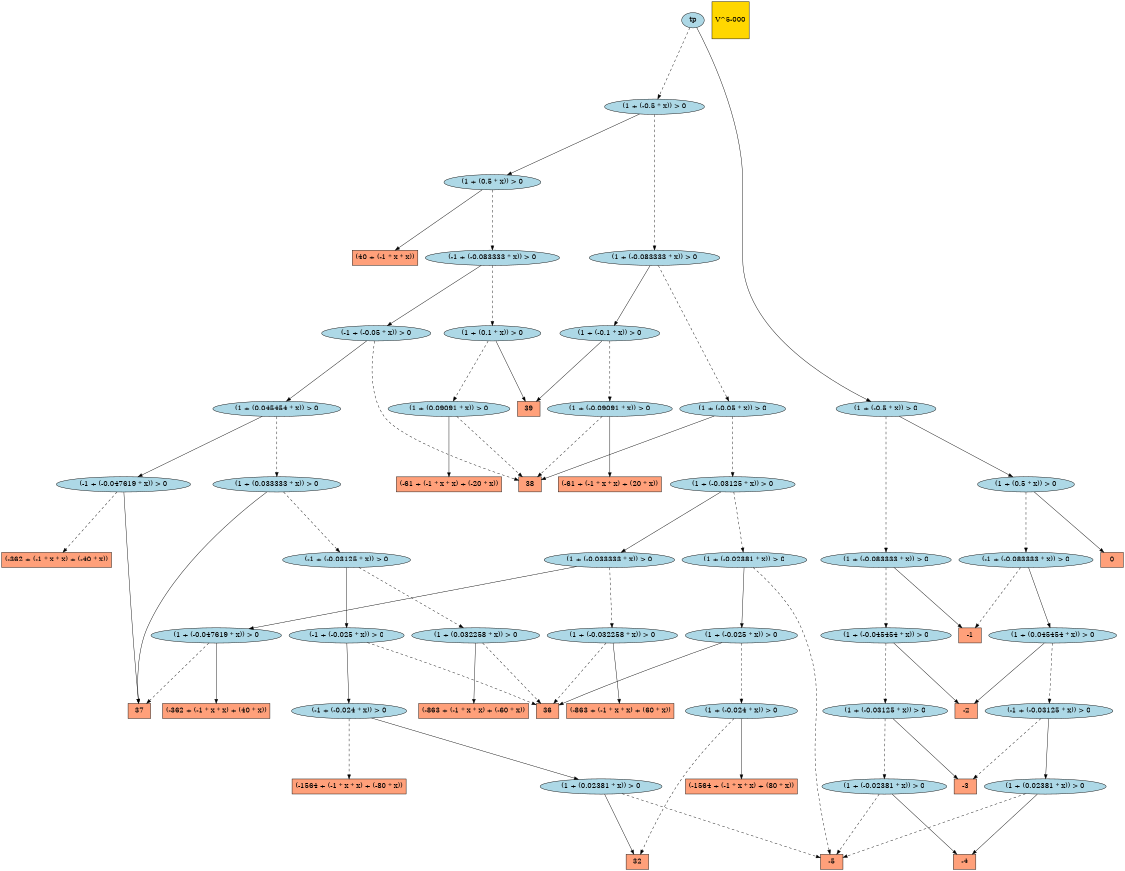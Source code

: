 digraph G { 
graph [ fontname = "Helvetica",fontsize="16",ratio = "auto",
        size="7.5,10",ranksep="2.00" ];
node [fontsize="16"];
"4047" [label="37",fillcolor=lightsalmon,color=black,shape=box,style=filled];
"4045" [label="-4",fillcolor=lightsalmon,color=black,shape=box,style=filled];
"18971" [label="(1 + (0.02381 * x)) > 0",fillcolor=lightblue,color=black,shape=ellipse,style=filled];
"12193" [label="(1 + (-0.032258 * x)) > 0",fillcolor=lightblue,color=black,shape=ellipse,style=filled];
"17280" [label="(1 + (0.032258 * x)) > 0",fillcolor=lightblue,color=black,shape=ellipse,style=filled];
"287" [label="(-61 + (-1 * x * x) + (20 * x))",fillcolor=lightsalmon,color=black,shape=box,style=filled];
"13557" [label="(1 + (-0.083333 * x)) > 0",fillcolor=lightblue,color=black,shape=ellipse,style=filled];
"7949" [label="(-1 + (-0.047619 * x)) > 0",fillcolor=lightblue,color=black,shape=ellipse,style=filled];
"12567" [label="(-1564 + (-1 * x * x) + (-80 * x))",fillcolor=lightsalmon,color=black,shape=box,style=filled];
"19049" [label="(-1 + (-0.03125 * x)) > 0",fillcolor=lightblue,color=black,shape=ellipse,style=filled];
"2205" [label="(1 + (-0.1 * x)) > 0",fillcolor=lightblue,color=black,shape=ellipse,style=filled];
"2204" [label="(1 + (-0.09091 * x)) > 0",fillcolor=lightblue,color=black,shape=ellipse,style=filled];
"18546" [label="(1 + (-0.03125 * x)) > 0",fillcolor=lightblue,color=black,shape=ellipse,style=filled];
"17611" [label="(1 + (0.033333 * x)) > 0",fillcolor=lightblue,color=black,shape=ellipse,style=filled];
"17612" [label="(1 + (0.045454 * x)) > 0",fillcolor=lightblue,color=black,shape=ellipse,style=filled];
"17613" [label="(-1 + (-0.05 * x)) > 0",fillcolor=lightblue,color=black,shape=ellipse,style=filled];
"304" [label="(-61 + (-1 * x * x) + (-20 * x))",fillcolor=lightsalmon,color=black,shape=box,style=filled];
"10862" [label="(-1564 + (-1 * x * x) + (80 * x))",fillcolor=lightsalmon,color=black,shape=box,style=filled];
"5506" [label="(1 + (-0.047619 * x)) > 0",fillcolor=lightblue,color=black,shape=ellipse,style=filled];
"1" [label="0",fillcolor=lightsalmon,color=black,shape=box,style=filled];
"1235" [label="-3",fillcolor=lightsalmon,color=black,shape=box,style=filled];
"18110" [label="(1 + (0.5 * x)) > 0",fillcolor=lightblue,color=black,shape=ellipse,style=filled];
"1237" [label="38",fillcolor=lightsalmon,color=black,shape=box,style=filled];
"18685" [label="(1 + (-0.083333 * x)) > 0",fillcolor=lightblue,color=black,shape=ellipse,style=filled];
"19050" [label="(1 + (0.045454 * x)) > 0",fillcolor=lightblue,color=black,shape=ellipse,style=filled];
"18111" [label="(1 + (-0.5 * x)) > 0",fillcolor=lightblue,color=black,shape=ellipse,style=filled];
"160" [label="-2",fillcolor=lightsalmon,color=black,shape=box,style=filled];
"12418" [label="(1 + (-0.05 * x)) > 0",fillcolor=lightblue,color=black,shape=ellipse,style=filled];
"12417" [label="(1 + (-0.03125 * x)) > 0",fillcolor=lightblue,color=black,shape=ellipse,style=filled];
"12416" [label="(1 + (-0.033333 * x)) > 0",fillcolor=lightblue,color=black,shape=ellipse,style=filled];
"8" [label="(40 + (-1 * x * x))",fillcolor=lightsalmon,color=black,shape=box,style=filled];
"17610" [label="(-1 + (-0.03125 * x)) > 0",fillcolor=lightblue,color=black,shape=ellipse,style=filled];
"16132" [label="(1 + (0.02381 * x)) > 0",fillcolor=lightblue,color=black,shape=ellipse,style=filled];
"6081" [label="(-863 + (-1 * x * x) + (-60 * x))",fillcolor=lightsalmon,color=black,shape=box,style=filled];
"18523" [label="(1 + (-0.02381 * x)) > 0",fillcolor=lightblue,color=black,shape=ellipse,style=filled];
"1458" [label="(-362 + (-1 * x * x) + (40 * x))",fillcolor=lightsalmon,color=black,shape=box,style=filled];
"12" [label="-1",fillcolor=lightsalmon,color=black,shape=box,style=filled];
"11441" [label="(1 + (-0.02381 * x)) > 0",fillcolor=lightblue,color=black,shape=ellipse,style=filled];
"3176" [label="(1 + (0.1 * x)) > 0",fillcolor=lightblue,color=black,shape=ellipse,style=filled];
"267" [label="39",fillcolor=lightsalmon,color=black,shape=box,style=filled];
"10019" [label="-5",fillcolor=lightsalmon,color=black,shape=box,style=filled];
"18103" [label="(-1 + (-0.083333 * x)) > 0",fillcolor=lightblue,color=black,shape=ellipse,style=filled];
"10984" [label="(1 + (-0.025 * x)) > 0",fillcolor=lightblue,color=black,shape=ellipse,style=filled];
"10983" [label="(1 + (-0.024 * x)) > 0",fillcolor=lightblue,color=black,shape=ellipse,style=filled];
"19084" [label="(1 + (-0.5 * x)) > 0",fillcolor=lightblue,color=black,shape=ellipse,style=filled];
"19085" [label="tp",fillcolor=lightblue,color=black,shape=ellipse,style=filled];
"10889" [label="32",fillcolor=lightsalmon,color=black,shape=box,style=filled];
"16692" [label="(-1 + (-0.024 * x)) > 0",fillcolor=lightblue,color=black,shape=ellipse,style=filled];
"16693" [label="(-1 + (-0.025 * x)) > 0",fillcolor=lightblue,color=black,shape=ellipse,style=filled];
"19070" [label="(-1 + (-0.083333 * x)) > 0",fillcolor=lightblue,color=black,shape=ellipse,style=filled];
"4627" [label="(-863 + (-1 * x * x) + (60 * x))",fillcolor=lightsalmon,color=black,shape=box,style=filled];
"10021" [label="36",fillcolor=lightsalmon,color=black,shape=box,style=filled];
"19077" [label="(1 + (0.5 * x)) > 0",fillcolor=lightblue,color=black,shape=ellipse,style=filled];
"18562" [label="(1 + (-0.045454 * x)) > 0",fillcolor=lightblue,color=black,shape=ellipse,style=filled];
"_temp_" [label="V^5-000",fillcolor=gold1,color=black,shape=square,style=filled];
"1835" [label="(-362 + (-1 * x * x) + (-40 * x))",fillcolor=lightsalmon,color=black,shape=box,style=filled];
"3122" [label="(1 + (0.09091 * x)) > 0",fillcolor=lightblue,color=black,shape=ellipse,style=filled];
"18971" -> "4045" [color=black,style=solid];
"18971" -> "10019" [color=black,style=dashed];
"12193" -> "4627" [color=black,style=solid];
"12193" -> "10021" [color=black,style=dashed];
"17280" -> "6081" [color=black,style=solid];
"17280" -> "10021" [color=black,style=dashed];
"13557" -> "12418" [color=black,style=dashed];
"13557" -> "2205" [color=black,style=solid];
"7949" -> "4047" [color=black,style=solid];
"7949" -> "1835" [color=black,style=dashed];
"19049" -> "1235" [color=black,style=dashed];
"19049" -> "18971" [color=black,style=solid];
"2205" -> "2204" [color=black,style=dashed];
"2205" -> "267" [color=black,style=solid];
"2204" -> "287" [color=black,style=solid];
"2204" -> "1237" [color=black,style=dashed];
"18546" -> "18523" [color=black,style=dashed];
"18546" -> "1235" [color=black,style=solid];
"17611" -> "4047" [color=black,style=solid];
"17611" -> "17610" [color=black,style=dashed];
"17612" -> "17611" [color=black,style=dashed];
"17612" -> "7949" [color=black,style=solid];
"17613" -> "17612" [color=black,style=solid];
"17613" -> "1237" [color=black,style=dashed];
"5506" -> "1458" [color=black,style=solid];
"5506" -> "4047" [color=black,style=dashed];
"18110" -> "8" [color=black,style=solid];
"18110" -> "18103" [color=black,style=dashed];
"18685" -> "18562" [color=black,style=dashed];
"18685" -> "12" [color=black,style=solid];
"19050" -> "160" [color=black,style=solid];
"19050" -> "19049" [color=black,style=dashed];
"18111" -> "18110" [color=black,style=solid];
"18111" -> "13557" [color=black,style=dashed];
"12418" -> "1237" [color=black,style=solid];
"12418" -> "12417" [color=black,style=dashed];
"12417" -> "11441" [color=black,style=dashed];
"12417" -> "12416" [color=black,style=solid];
"12416" -> "5506" [color=black,style=solid];
"12416" -> "12193" [color=black,style=dashed];
"17610" -> "17280" [color=black,style=dashed];
"17610" -> "16693" [color=black,style=solid];
"16132" -> "10889" [color=black,style=solid];
"16132" -> "10019" [color=black,style=dashed];
"18523" -> "4045" [color=black,style=solid];
"18523" -> "10019" [color=black,style=dashed];
"11441" -> "10984" [color=black,style=solid];
"11441" -> "10019" [color=black,style=dashed];
"3176" -> "267" [color=black,style=solid];
"3176" -> "3122" [color=black,style=dashed];
"18103" -> "17613" [color=black,style=solid];
"18103" -> "3176" [color=black,style=dashed];
"10984" -> "10983" [color=black,style=dashed];
"10984" -> "10021" [color=black,style=solid];
"10983" -> "10889" [color=black,style=dashed];
"10983" -> "10862" [color=black,style=solid];
"19084" -> "18685" [color=black,style=dashed];
"19084" -> "19077" [color=black,style=solid];
"19085" -> "19084" [color=black,style=solid];
"19085" -> "18111" [color=black,style=dashed];
"16692" -> "12567" [color=black,style=dashed];
"16692" -> "16132" [color=black,style=solid];
"16693" -> "10021" [color=black,style=dashed];
"16693" -> "16692" [color=black,style=solid];
"19070" -> "19050" [color=black,style=solid];
"19070" -> "12" [color=black,style=dashed];
"19077" -> "19070" [color=black,style=dashed];
"19077" -> "1" [color=black,style=solid];
"18562" -> "160" [color=black,style=solid];
"18562" -> "18546" [color=black,style=dashed];
"3122" -> "1237" [color=black,style=dashed];
"3122" -> "304" [color=black,style=solid];
}
